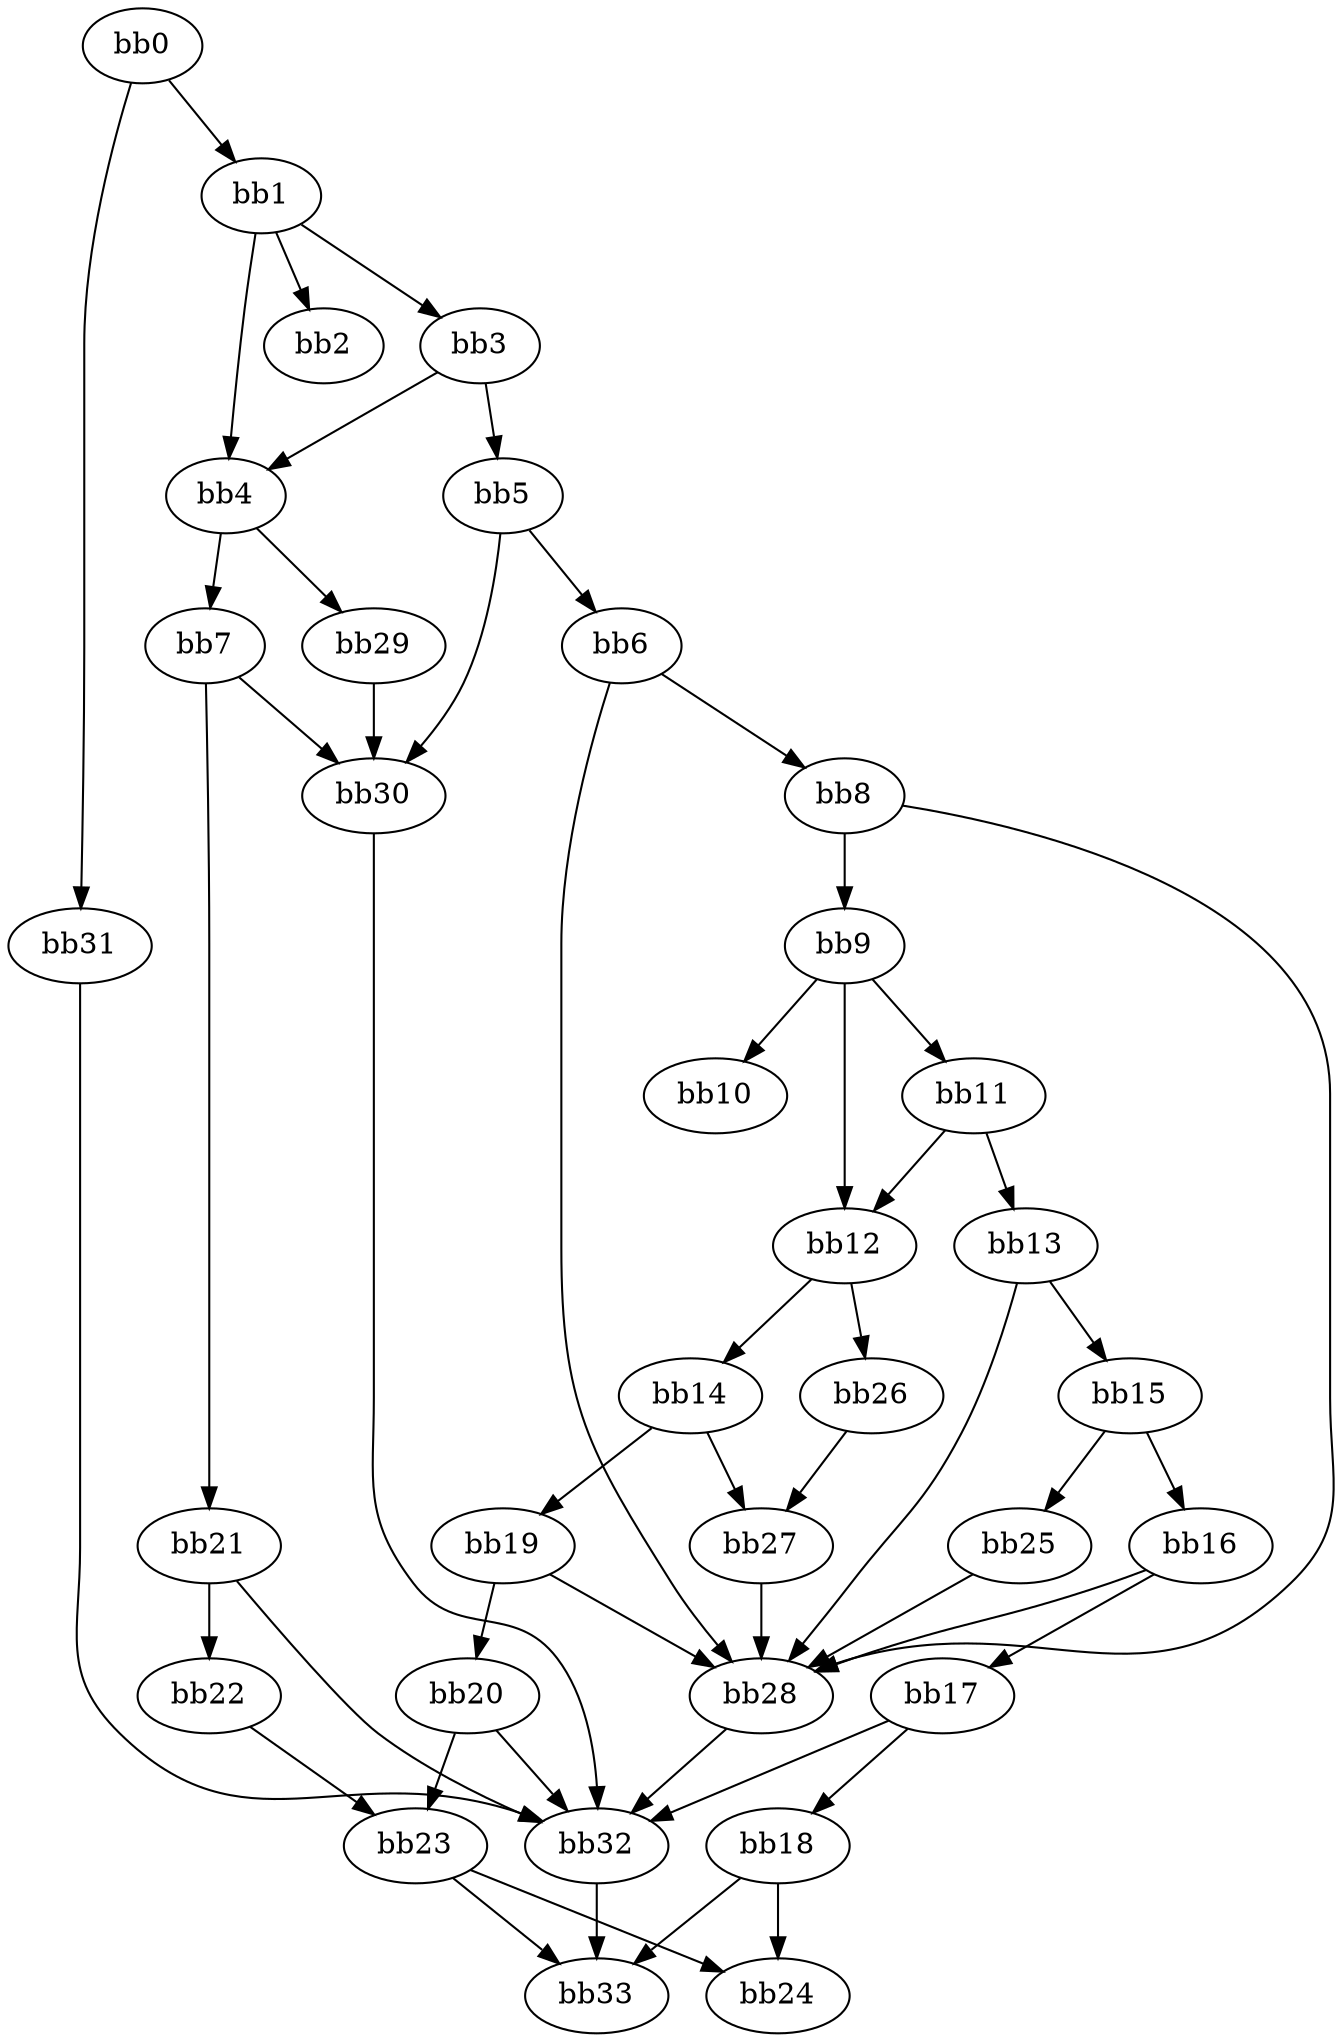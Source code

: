 digraph {
    0 [ label = "bb0\l" ]
    1 [ label = "bb1\l" ]
    2 [ label = "bb2\l" ]
    3 [ label = "bb3\l" ]
    4 [ label = "bb4\l" ]
    5 [ label = "bb5\l" ]
    6 [ label = "bb6\l" ]
    7 [ label = "bb7\l" ]
    8 [ label = "bb8\l" ]
    9 [ label = "bb9\l" ]
    10 [ label = "bb10\l" ]
    11 [ label = "bb11\l" ]
    12 [ label = "bb12\l" ]
    13 [ label = "bb13\l" ]
    14 [ label = "bb14\l" ]
    15 [ label = "bb15\l" ]
    16 [ label = "bb16\l" ]
    17 [ label = "bb17\l" ]
    18 [ label = "bb18\l" ]
    19 [ label = "bb19\l" ]
    20 [ label = "bb20\l" ]
    21 [ label = "bb21\l" ]
    22 [ label = "bb22\l" ]
    23 [ label = "bb23\l" ]
    24 [ label = "bb24\l" ]
    25 [ label = "bb25\l" ]
    26 [ label = "bb26\l" ]
    27 [ label = "bb27\l" ]
    28 [ label = "bb28\l" ]
    29 [ label = "bb29\l" ]
    30 [ label = "bb30\l" ]
    31 [ label = "bb31\l" ]
    32 [ label = "bb32\l" ]
    33 [ label = "bb33\l" ]
    0 -> 1 [ ]
    0 -> 31 [ ]
    1 -> 2 [ ]
    1 -> 3 [ ]
    1 -> 4 [ ]
    3 -> 4 [ ]
    3 -> 5 [ ]
    4 -> 7 [ ]
    4 -> 29 [ ]
    5 -> 6 [ ]
    5 -> 30 [ ]
    6 -> 8 [ ]
    6 -> 28 [ ]
    7 -> 21 [ ]
    7 -> 30 [ ]
    8 -> 9 [ ]
    8 -> 28 [ ]
    9 -> 10 [ ]
    9 -> 11 [ ]
    9 -> 12 [ ]
    11 -> 12 [ ]
    11 -> 13 [ ]
    12 -> 14 [ ]
    12 -> 26 [ ]
    13 -> 15 [ ]
    13 -> 28 [ ]
    14 -> 19 [ ]
    14 -> 27 [ ]
    15 -> 16 [ ]
    15 -> 25 [ ]
    16 -> 17 [ ]
    16 -> 28 [ ]
    17 -> 18 [ ]
    17 -> 32 [ ]
    18 -> 24 [ ]
    18 -> 33 [ ]
    19 -> 20 [ ]
    19 -> 28 [ ]
    20 -> 23 [ ]
    20 -> 32 [ ]
    21 -> 22 [ ]
    21 -> 32 [ ]
    22 -> 23 [ ]
    23 -> 24 [ ]
    23 -> 33 [ ]
    25 -> 28 [ ]
    26 -> 27 [ ]
    27 -> 28 [ ]
    28 -> 32 [ ]
    29 -> 30 [ ]
    30 -> 32 [ ]
    31 -> 32 [ ]
    32 -> 33 [ ]
}

